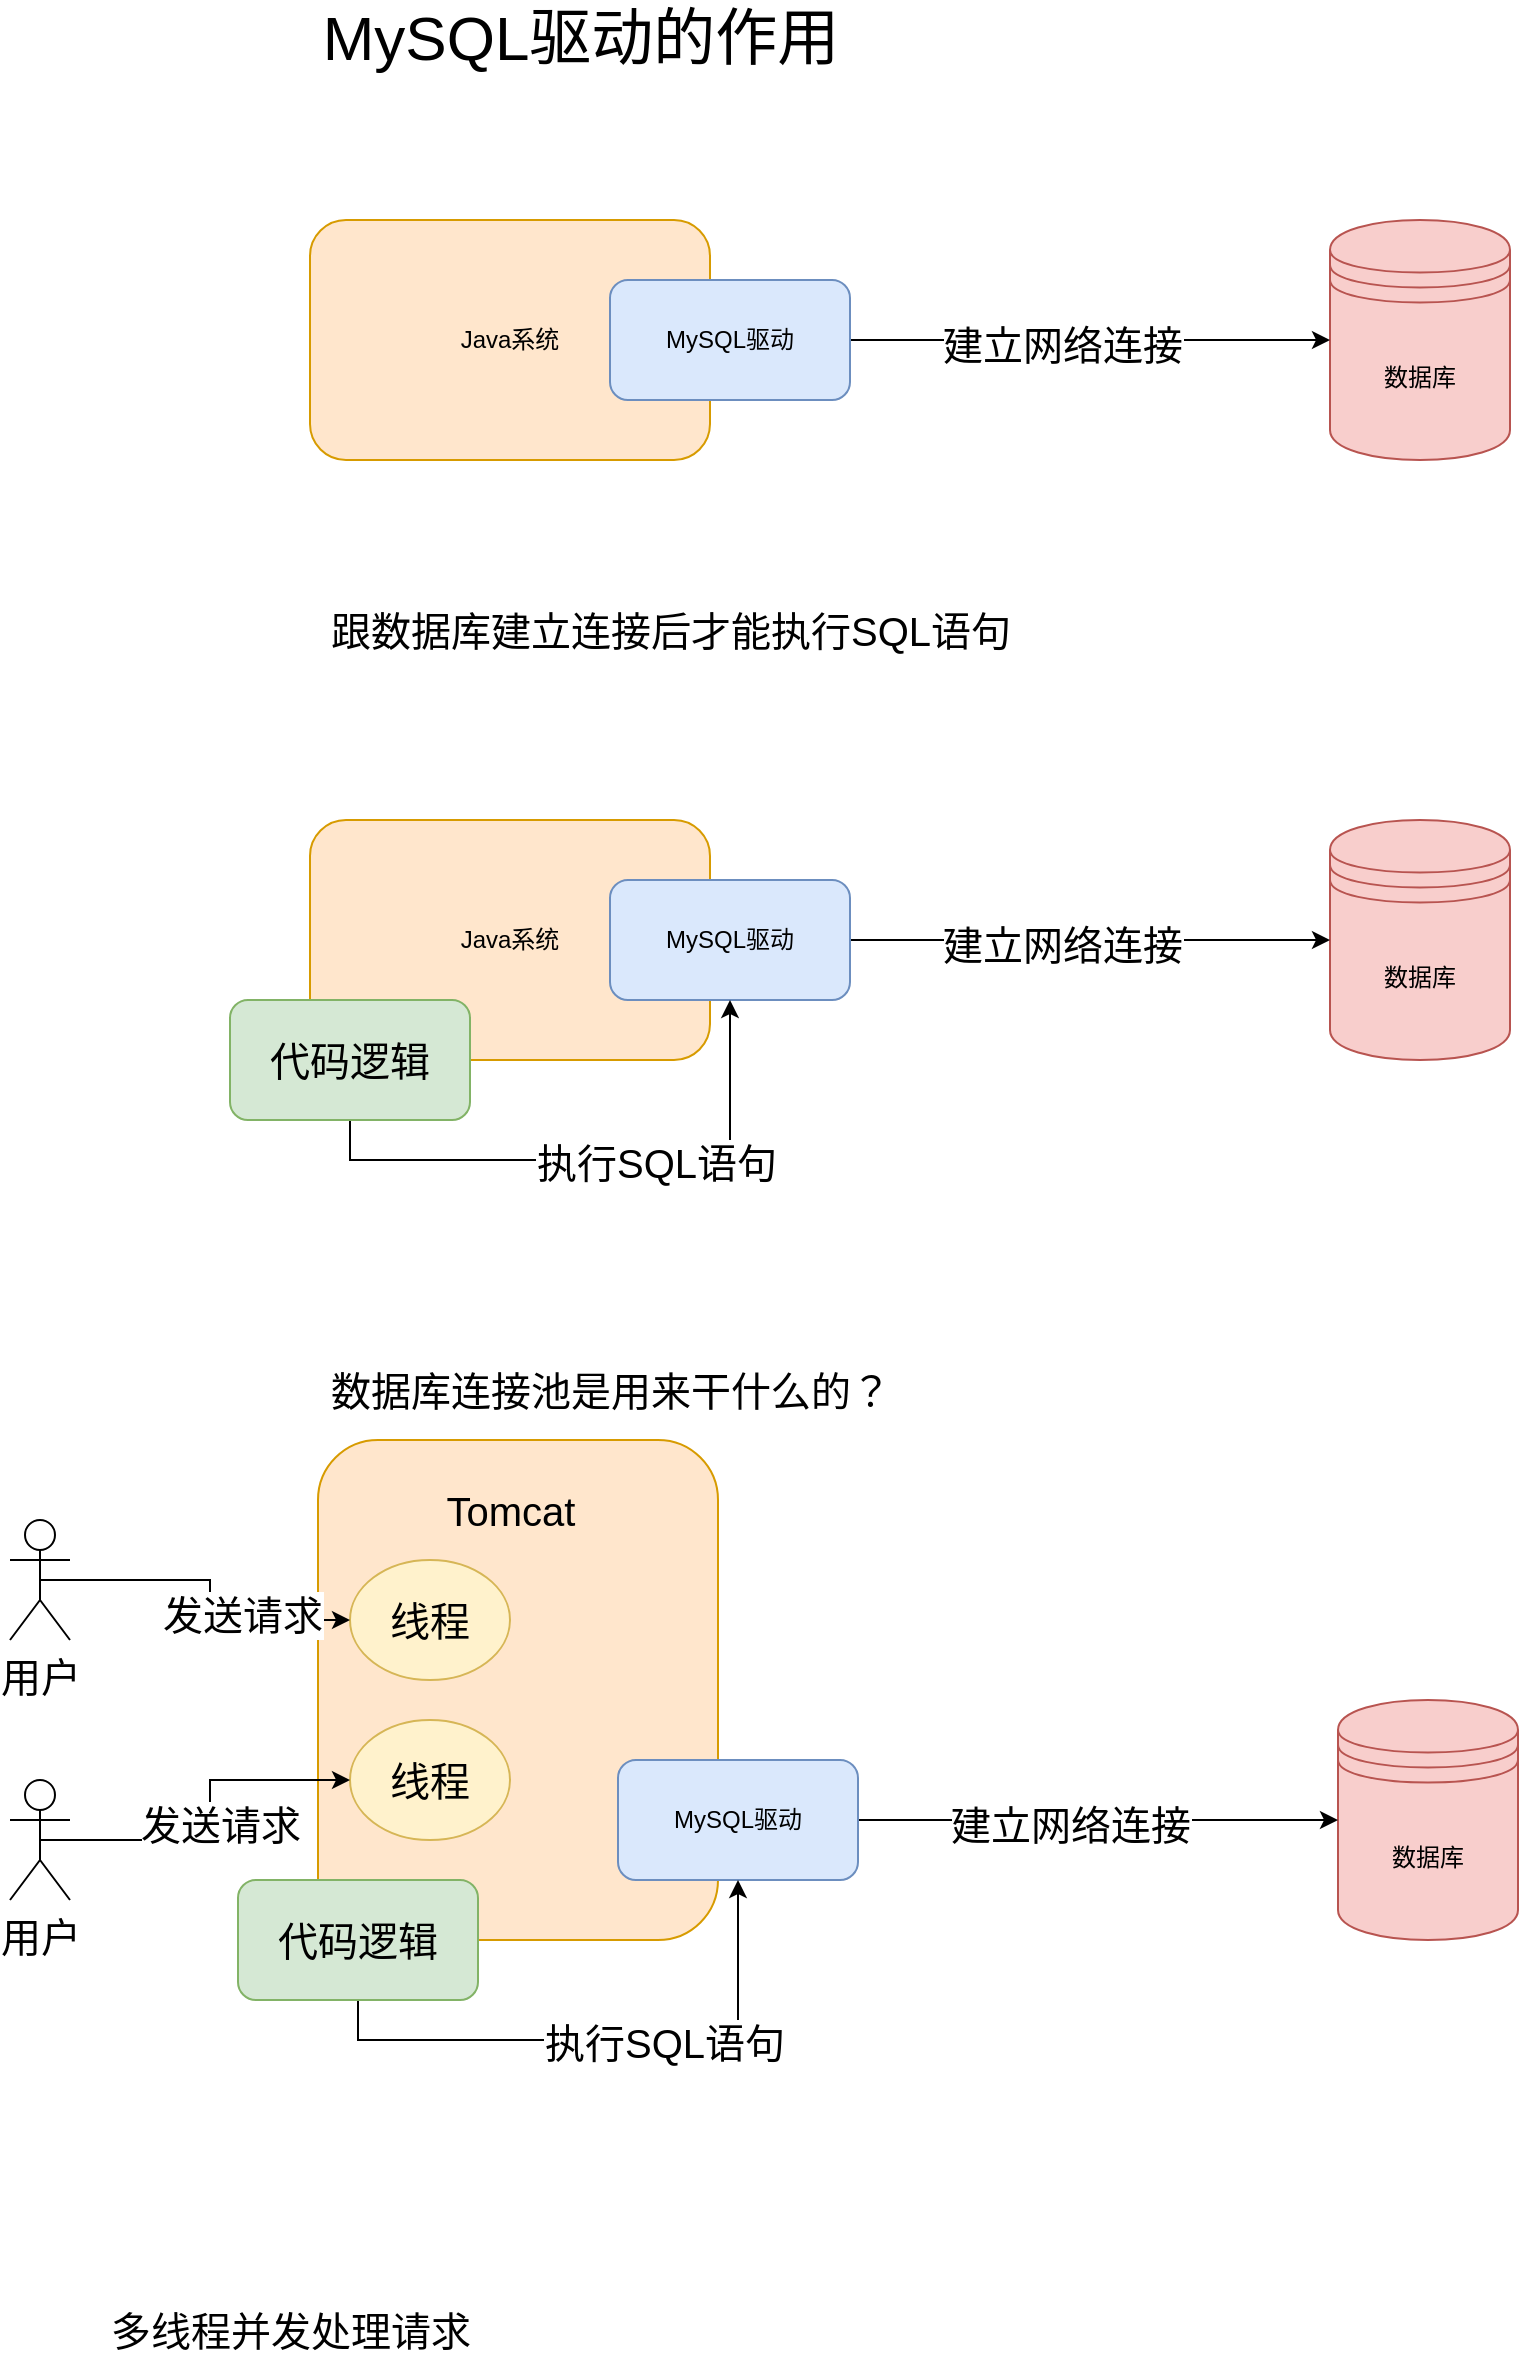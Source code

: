 <mxfile version="13.6.9" type="github">
  <diagram id="EcwfBps_Wt6sAbgpc9Hz" name="Page-1">
    <mxGraphModel dx="1733" dy="593" grid="1" gridSize="10" guides="1" tooltips="1" connect="1" arrows="1" fold="1" page="1" pageScale="1" pageWidth="827" pageHeight="1169" math="0" shadow="0">
      <root>
        <mxCell id="0" />
        <mxCell id="1" parent="0" />
        <mxCell id="CijfTk94sdnZkvBbVIQh-2" value="Java系统" style="rounded=1;whiteSpace=wrap;html=1;fillColor=#ffe6cc;strokeColor=#d79b00;" vertex="1" parent="1">
          <mxGeometry x="130" y="320" width="200" height="120" as="geometry" />
        </mxCell>
        <mxCell id="CijfTk94sdnZkvBbVIQh-4" value="数据库" style="shape=datastore;whiteSpace=wrap;html=1;fillColor=#f8cecc;strokeColor=#b85450;" vertex="1" parent="1">
          <mxGeometry x="640" y="320" width="90" height="120" as="geometry" />
        </mxCell>
        <mxCell id="CijfTk94sdnZkvBbVIQh-7" style="edgeStyle=orthogonalEdgeStyle;rounded=0;orthogonalLoop=1;jettySize=auto;html=1;entryX=0;entryY=0.5;entryDx=0;entryDy=0;" edge="1" parent="1" source="CijfTk94sdnZkvBbVIQh-6" target="CijfTk94sdnZkvBbVIQh-4">
          <mxGeometry relative="1" as="geometry">
            <mxPoint x="630" y="390" as="targetPoint" />
          </mxGeometry>
        </mxCell>
        <mxCell id="CijfTk94sdnZkvBbVIQh-8" value="建立网络连接" style="edgeLabel;html=1;align=center;verticalAlign=middle;resizable=0;points=[];fontSize=20;" vertex="1" connectable="0" parent="CijfTk94sdnZkvBbVIQh-7">
          <mxGeometry x="-0.117" y="-3" relative="1" as="geometry">
            <mxPoint y="-1" as="offset" />
          </mxGeometry>
        </mxCell>
        <mxCell id="CijfTk94sdnZkvBbVIQh-6" value="MySQL驱动" style="rounded=1;whiteSpace=wrap;html=1;fillColor=#dae8fc;strokeColor=#6c8ebf;" vertex="1" parent="1">
          <mxGeometry x="280" y="350" width="120" height="60" as="geometry" />
        </mxCell>
        <mxCell id="CijfTk94sdnZkvBbVIQh-9" value="MySQL驱动的作用" style="text;html=1;resizable=0;autosize=1;align=center;verticalAlign=bottom;points=[];fillColor=none;strokeColor=none;rounded=0;fontSize=31;" vertex="1" parent="1">
          <mxGeometry x="130" y="210" width="270" height="40" as="geometry" />
        </mxCell>
        <mxCell id="CijfTk94sdnZkvBbVIQh-12" value="跟数据库建立连接后才能执行SQL语句" style="text;html=1;resizable=0;autosize=1;align=center;verticalAlign=middle;points=[];fillColor=none;strokeColor=none;rounded=0;fontSize=20;fontColor=none;" vertex="1" parent="1">
          <mxGeometry x="130" y="510" width="360" height="30" as="geometry" />
        </mxCell>
        <mxCell id="CijfTk94sdnZkvBbVIQh-13" value="Java系统" style="rounded=1;whiteSpace=wrap;html=1;fillColor=#ffe6cc;strokeColor=#d79b00;" vertex="1" parent="1">
          <mxGeometry x="130" y="620" width="200" height="120" as="geometry" />
        </mxCell>
        <mxCell id="CijfTk94sdnZkvBbVIQh-14" value="数据库" style="shape=datastore;whiteSpace=wrap;html=1;fillColor=#f8cecc;strokeColor=#b85450;" vertex="1" parent="1">
          <mxGeometry x="640" y="620" width="90" height="120" as="geometry" />
        </mxCell>
        <mxCell id="CijfTk94sdnZkvBbVIQh-15" style="edgeStyle=orthogonalEdgeStyle;rounded=0;orthogonalLoop=1;jettySize=auto;html=1;entryX=0;entryY=0.5;entryDx=0;entryDy=0;" edge="1" parent="1" source="CijfTk94sdnZkvBbVIQh-17" target="CijfTk94sdnZkvBbVIQh-14">
          <mxGeometry relative="1" as="geometry">
            <mxPoint x="630" y="690" as="targetPoint" />
          </mxGeometry>
        </mxCell>
        <mxCell id="CijfTk94sdnZkvBbVIQh-16" value="建立网络连接" style="edgeLabel;html=1;align=center;verticalAlign=middle;resizable=0;points=[];fontSize=20;" vertex="1" connectable="0" parent="CijfTk94sdnZkvBbVIQh-15">
          <mxGeometry x="-0.117" y="-3" relative="1" as="geometry">
            <mxPoint y="-1" as="offset" />
          </mxGeometry>
        </mxCell>
        <mxCell id="CijfTk94sdnZkvBbVIQh-17" value="MySQL驱动" style="rounded=1;whiteSpace=wrap;html=1;fillColor=#dae8fc;strokeColor=#6c8ebf;" vertex="1" parent="1">
          <mxGeometry x="280" y="650" width="120" height="60" as="geometry" />
        </mxCell>
        <mxCell id="CijfTk94sdnZkvBbVIQh-19" style="edgeStyle=orthogonalEdgeStyle;rounded=0;orthogonalLoop=1;jettySize=auto;html=1;exitX=0.5;exitY=1;exitDx=0;exitDy=0;entryX=0.5;entryY=1;entryDx=0;entryDy=0;fontSize=20;fontColor=none;" edge="1" parent="1" source="CijfTk94sdnZkvBbVIQh-18" target="CijfTk94sdnZkvBbVIQh-17">
          <mxGeometry relative="1" as="geometry" />
        </mxCell>
        <mxCell id="CijfTk94sdnZkvBbVIQh-20" value="执行SQL语句" style="edgeLabel;html=1;align=center;verticalAlign=middle;resizable=0;points=[];fontSize=20;fontColor=none;" vertex="1" connectable="0" parent="CijfTk94sdnZkvBbVIQh-19">
          <mxGeometry x="0.193" y="-1" relative="1" as="geometry">
            <mxPoint as="offset" />
          </mxGeometry>
        </mxCell>
        <mxCell id="CijfTk94sdnZkvBbVIQh-18" value="代码逻辑" style="rounded=1;whiteSpace=wrap;html=1;fontSize=20;fillColor=#d5e8d4;strokeColor=#82b366;" vertex="1" parent="1">
          <mxGeometry x="90" y="710" width="120" height="60" as="geometry" />
        </mxCell>
        <mxCell id="CijfTk94sdnZkvBbVIQh-21" value="数据库连接池是用来干什么的？" style="text;html=1;resizable=0;autosize=1;align=center;verticalAlign=middle;points=[];fillColor=none;strokeColor=none;rounded=0;fontSize=20;fontColor=none;" vertex="1" parent="1">
          <mxGeometry x="130" y="890" width="300" height="30" as="geometry" />
        </mxCell>
        <mxCell id="CijfTk94sdnZkvBbVIQh-22" value="&lt;pre&gt;&lt;br&gt;&lt;/pre&gt;" style="rounded=1;whiteSpace=wrap;html=1;fillColor=#ffe6cc;strokeColor=#d79b00;align=left;" vertex="1" parent="1">
          <mxGeometry x="134" y="930" width="200" height="250" as="geometry" />
        </mxCell>
        <mxCell id="CijfTk94sdnZkvBbVIQh-23" value="数据库" style="shape=datastore;whiteSpace=wrap;html=1;fillColor=#f8cecc;strokeColor=#b85450;" vertex="1" parent="1">
          <mxGeometry x="644" y="1060" width="90" height="120" as="geometry" />
        </mxCell>
        <mxCell id="CijfTk94sdnZkvBbVIQh-24" style="edgeStyle=orthogonalEdgeStyle;rounded=0;orthogonalLoop=1;jettySize=auto;html=1;entryX=0;entryY=0.5;entryDx=0;entryDy=0;" edge="1" parent="1" source="CijfTk94sdnZkvBbVIQh-26" target="CijfTk94sdnZkvBbVIQh-23">
          <mxGeometry relative="1" as="geometry">
            <mxPoint x="634" y="1130" as="targetPoint" />
          </mxGeometry>
        </mxCell>
        <mxCell id="CijfTk94sdnZkvBbVIQh-25" value="建立网络连接" style="edgeLabel;html=1;align=center;verticalAlign=middle;resizable=0;points=[];fontSize=20;" vertex="1" connectable="0" parent="CijfTk94sdnZkvBbVIQh-24">
          <mxGeometry x="-0.117" y="-3" relative="1" as="geometry">
            <mxPoint y="-1" as="offset" />
          </mxGeometry>
        </mxCell>
        <mxCell id="CijfTk94sdnZkvBbVIQh-26" value="MySQL驱动" style="rounded=1;whiteSpace=wrap;html=1;fillColor=#dae8fc;strokeColor=#6c8ebf;" vertex="1" parent="1">
          <mxGeometry x="284" y="1090" width="120" height="60" as="geometry" />
        </mxCell>
        <mxCell id="CijfTk94sdnZkvBbVIQh-27" style="edgeStyle=orthogonalEdgeStyle;rounded=0;orthogonalLoop=1;jettySize=auto;html=1;exitX=0.5;exitY=1;exitDx=0;exitDy=0;entryX=0.5;entryY=1;entryDx=0;entryDy=0;fontSize=20;fontColor=none;" edge="1" parent="1" source="CijfTk94sdnZkvBbVIQh-29" target="CijfTk94sdnZkvBbVIQh-26">
          <mxGeometry relative="1" as="geometry" />
        </mxCell>
        <mxCell id="CijfTk94sdnZkvBbVIQh-28" value="执行SQL语句" style="edgeLabel;html=1;align=center;verticalAlign=middle;resizable=0;points=[];fontSize=20;fontColor=none;" vertex="1" connectable="0" parent="CijfTk94sdnZkvBbVIQh-27">
          <mxGeometry x="0.193" y="-1" relative="1" as="geometry">
            <mxPoint as="offset" />
          </mxGeometry>
        </mxCell>
        <mxCell id="CijfTk94sdnZkvBbVIQh-29" value="代码逻辑" style="rounded=1;whiteSpace=wrap;html=1;fontSize=20;fillColor=#d5e8d4;strokeColor=#82b366;" vertex="1" parent="1">
          <mxGeometry x="94" y="1150" width="120" height="60" as="geometry" />
        </mxCell>
        <mxCell id="CijfTk94sdnZkvBbVIQh-30" value="Tomcat" style="text;html=1;resizable=0;autosize=1;align=center;verticalAlign=middle;points=[];fillColor=none;strokeColor=none;rounded=0;fontSize=20;fontColor=none;" vertex="1" parent="1">
          <mxGeometry x="190" y="950" width="80" height="30" as="geometry" />
        </mxCell>
        <mxCell id="CijfTk94sdnZkvBbVIQh-31" value="线程" style="ellipse;whiteSpace=wrap;html=1;fontSize=20;fillColor=#fff2cc;strokeColor=#d6b656;" vertex="1" parent="1">
          <mxGeometry x="150" y="990" width="80" height="60" as="geometry" />
        </mxCell>
        <mxCell id="CijfTk94sdnZkvBbVIQh-32" value="线程" style="ellipse;whiteSpace=wrap;html=1;fontSize=20;fillColor=#fff2cc;strokeColor=#d6b656;" vertex="1" parent="1">
          <mxGeometry x="150" y="1070" width="80" height="60" as="geometry" />
        </mxCell>
        <mxCell id="CijfTk94sdnZkvBbVIQh-35" style="edgeStyle=orthogonalEdgeStyle;rounded=0;orthogonalLoop=1;jettySize=auto;html=1;exitX=0.5;exitY=0.5;exitDx=0;exitDy=0;exitPerimeter=0;entryX=0;entryY=0.5;entryDx=0;entryDy=0;fontSize=20;fontColor=none;" edge="1" parent="1" source="CijfTk94sdnZkvBbVIQh-33" target="CijfTk94sdnZkvBbVIQh-31">
          <mxGeometry relative="1" as="geometry" />
        </mxCell>
        <mxCell id="CijfTk94sdnZkvBbVIQh-36" value="发送请求" style="edgeLabel;html=1;align=center;verticalAlign=middle;resizable=0;points=[];fontSize=20;fontColor=none;" vertex="1" connectable="0" parent="CijfTk94sdnZkvBbVIQh-35">
          <mxGeometry x="0.376" y="3" relative="1" as="geometry">
            <mxPoint as="offset" />
          </mxGeometry>
        </mxCell>
        <mxCell id="CijfTk94sdnZkvBbVIQh-33" value="用户" style="shape=umlActor;verticalLabelPosition=bottom;verticalAlign=top;html=1;outlineConnect=0;fontSize=20;fontColor=none;" vertex="1" parent="1">
          <mxGeometry x="-20" y="970" width="30" height="60" as="geometry" />
        </mxCell>
        <mxCell id="CijfTk94sdnZkvBbVIQh-38" style="edgeStyle=orthogonalEdgeStyle;rounded=0;orthogonalLoop=1;jettySize=auto;html=1;exitX=0.5;exitY=0.5;exitDx=0;exitDy=0;exitPerimeter=0;entryX=0;entryY=0.5;entryDx=0;entryDy=0;fontSize=20;fontColor=none;" edge="1" parent="1" source="CijfTk94sdnZkvBbVIQh-37" target="CijfTk94sdnZkvBbVIQh-32">
          <mxGeometry relative="1" as="geometry" />
        </mxCell>
        <mxCell id="CijfTk94sdnZkvBbVIQh-39" value="发送请求" style="edgeLabel;html=1;align=center;verticalAlign=middle;resizable=0;points=[];fontSize=20;fontColor=none;" vertex="1" connectable="0" parent="CijfTk94sdnZkvBbVIQh-38">
          <mxGeometry x="0.008" y="-5" relative="1" as="geometry">
            <mxPoint as="offset" />
          </mxGeometry>
        </mxCell>
        <mxCell id="CijfTk94sdnZkvBbVIQh-37" value="用户" style="shape=umlActor;verticalLabelPosition=bottom;verticalAlign=top;html=1;outlineConnect=0;fontSize=20;fontColor=none;" vertex="1" parent="1">
          <mxGeometry x="-20" y="1100" width="30" height="60" as="geometry" />
        </mxCell>
        <mxCell id="CijfTk94sdnZkvBbVIQh-40" value="多线程并发处理请求" style="text;html=1;resizable=0;autosize=1;align=center;verticalAlign=middle;points=[];fillColor=none;strokeColor=none;rounded=0;fontSize=20;fontColor=none;" vertex="1" parent="1">
          <mxGeometry x="20" y="1360" width="200" height="30" as="geometry" />
        </mxCell>
      </root>
    </mxGraphModel>
  </diagram>
</mxfile>
